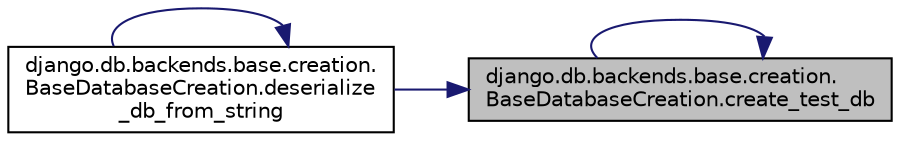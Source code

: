digraph "django.db.backends.base.creation.BaseDatabaseCreation.create_test_db"
{
 // LATEX_PDF_SIZE
  edge [fontname="Helvetica",fontsize="10",labelfontname="Helvetica",labelfontsize="10"];
  node [fontname="Helvetica",fontsize="10",shape=record];
  rankdir="RL";
  Node1 [label="django.db.backends.base.creation.\lBaseDatabaseCreation.create_test_db",height=0.2,width=0.4,color="black", fillcolor="grey75", style="filled", fontcolor="black",tooltip=" "];
  Node1 -> Node1 [dir="back",color="midnightblue",fontsize="10",style="solid",fontname="Helvetica"];
  Node1 -> Node2 [dir="back",color="midnightblue",fontsize="10",style="solid",fontname="Helvetica"];
  Node2 [label="django.db.backends.base.creation.\lBaseDatabaseCreation.deserialize\l_db_from_string",height=0.2,width=0.4,color="black", fillcolor="white", style="filled",URL="$de/d41/classdjango_1_1db_1_1backends_1_1base_1_1creation_1_1_base_database_creation.html#ad76483a11aa346a5d3923e34a8c777cd",tooltip=" "];
  Node2 -> Node2 [dir="back",color="midnightblue",fontsize="10",style="solid",fontname="Helvetica"];
}
